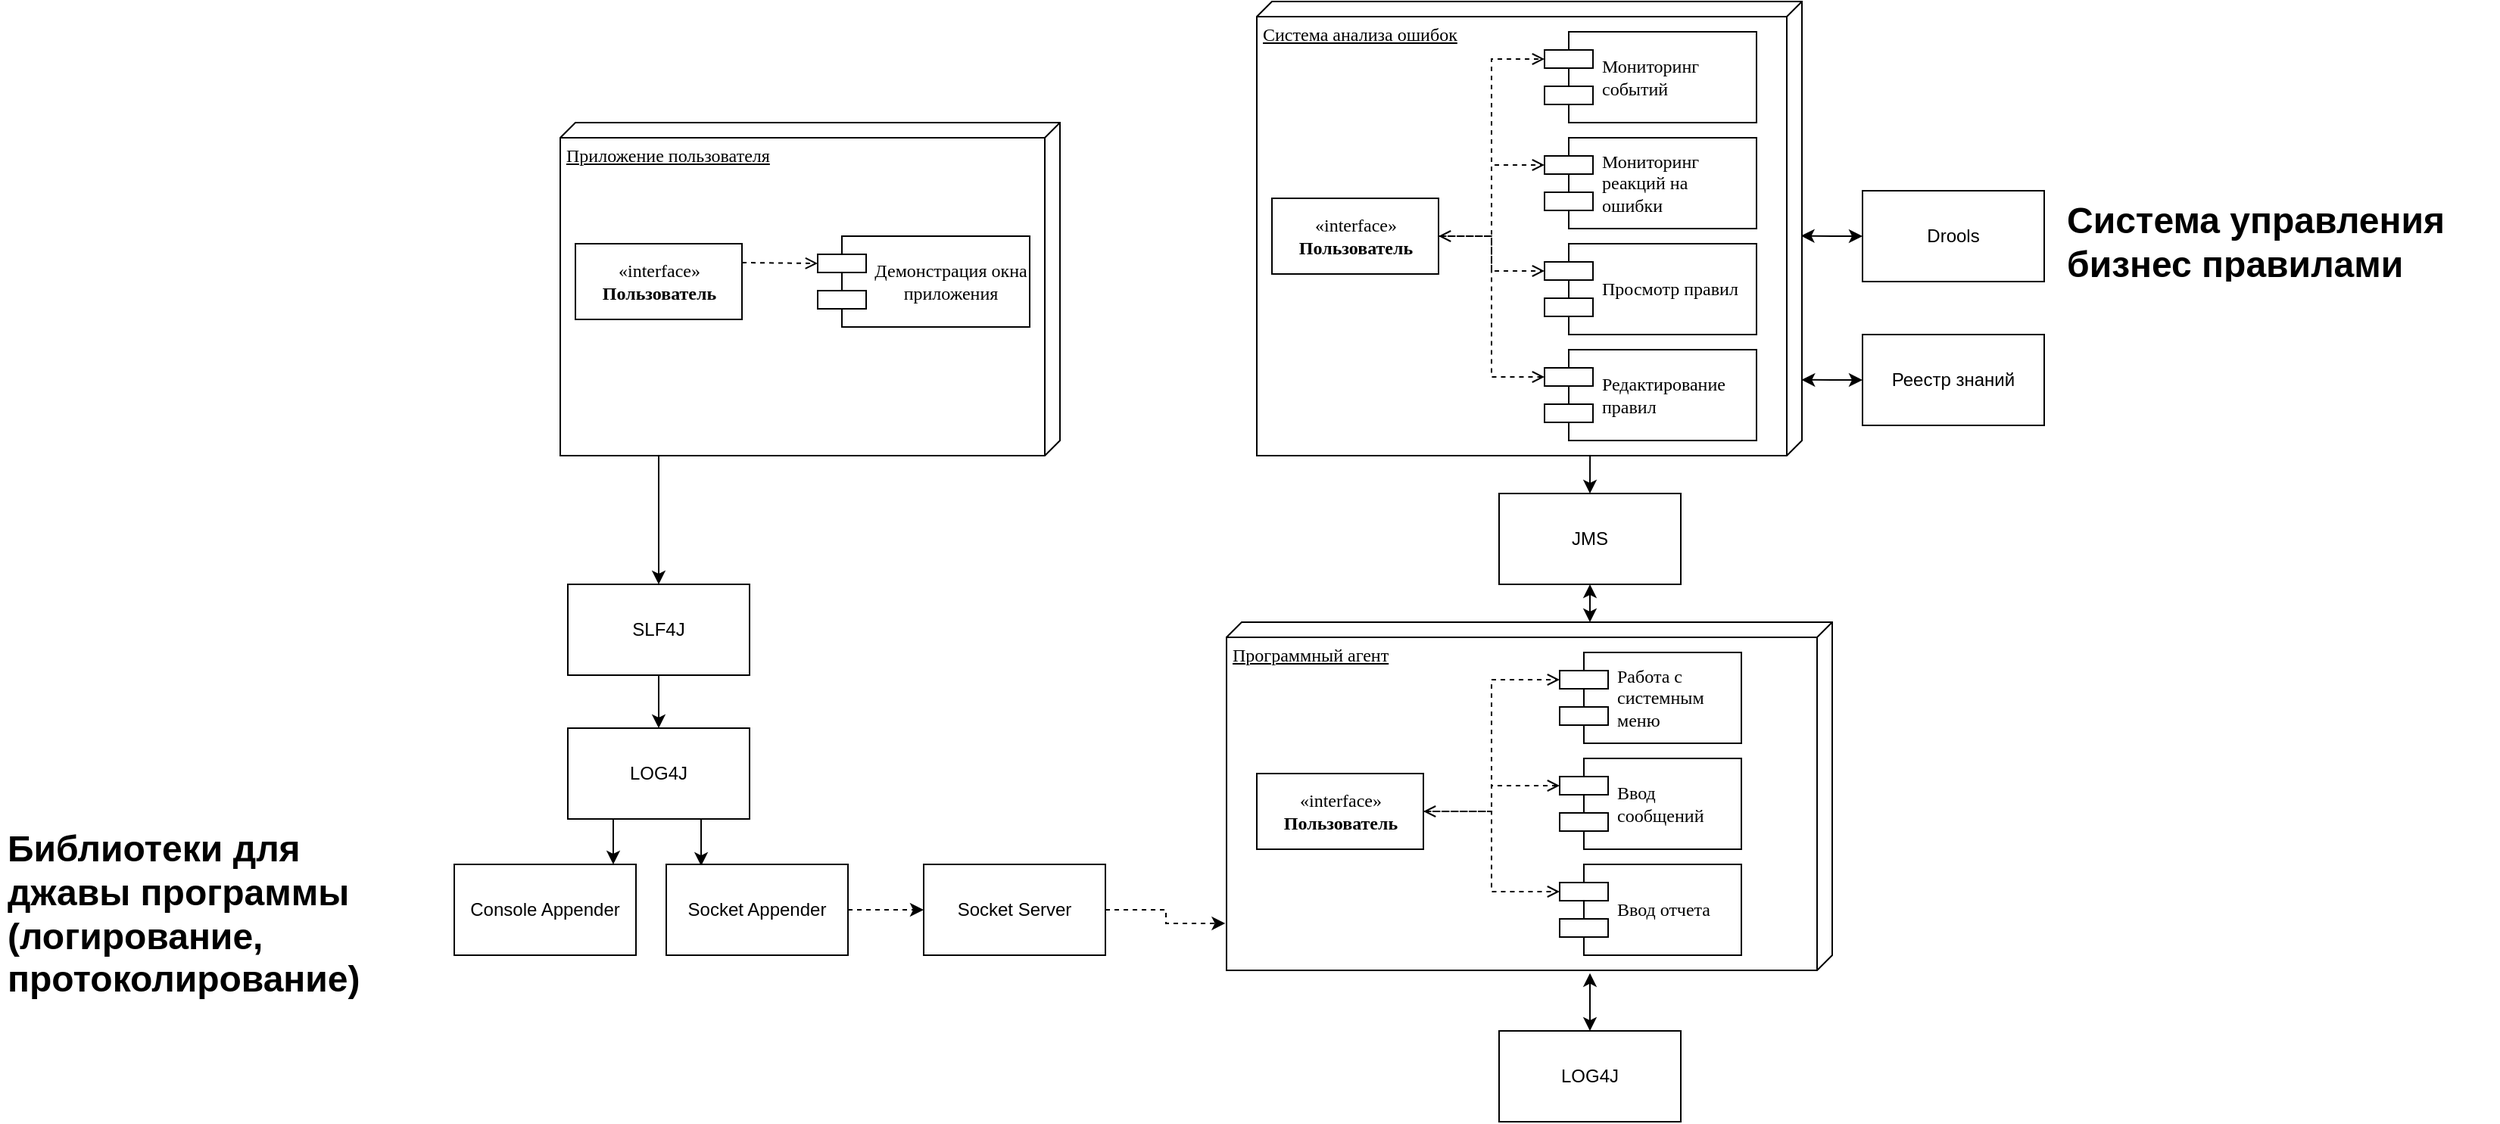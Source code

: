 <mxfile version="21.7.4" type="device">
  <diagram name="Page-1" id="5f0bae14-7c28-e335-631c-24af17079c00">
    <mxGraphModel dx="2609" dy="1682" grid="1" gridSize="10" guides="1" tooltips="1" connect="1" arrows="1" fold="1" page="1" pageScale="1" pageWidth="1100" pageHeight="850" background="none" math="0" shadow="0">
      <root>
        <mxCell id="0" />
        <mxCell id="1" parent="0" />
        <mxCell id="LLe29w_TeNFxhY9KEsax-7" style="edgeStyle=orthogonalEdgeStyle;rounded=0;orthogonalLoop=1;jettySize=auto;html=1;entryX=0.5;entryY=0;entryDx=0;entryDy=0;" edge="1" parent="1" source="39150e848f15840c-1" target="LLe29w_TeNFxhY9KEsax-6">
          <mxGeometry relative="1" as="geometry">
            <Array as="points">
              <mxPoint x="185" y="320" />
              <mxPoint x="185" y="320" />
            </Array>
          </mxGeometry>
        </mxCell>
        <mxCell id="39150e848f15840c-1" value="Приложение пользователя" style="verticalAlign=top;align=left;spacingTop=8;spacingLeft=2;spacingRight=12;shape=cube;size=10;direction=south;fontStyle=4;html=1;rounded=0;shadow=0;comic=0;labelBackgroundColor=none;strokeWidth=1;fontFamily=Verdana;fontSize=12" parent="1" vertex="1">
          <mxGeometry x="120" y="60" width="330" height="220" as="geometry" />
        </mxCell>
        <mxCell id="39150e848f15840c-2" value="Система анализа ошибок" style="verticalAlign=top;align=left;spacingTop=8;spacingLeft=2;spacingRight=12;shape=cube;size=10;direction=south;fontStyle=4;html=1;rounded=0;shadow=0;comic=0;labelBackgroundColor=none;strokeWidth=1;fontFamily=Verdana;fontSize=12" parent="1" vertex="1">
          <mxGeometry x="580" y="-20" width="360" height="300" as="geometry" />
        </mxCell>
        <mxCell id="39150e848f15840c-3" value="Программный агент" style="verticalAlign=top;align=left;spacingTop=8;spacingLeft=2;spacingRight=12;shape=cube;size=10;direction=south;fontStyle=4;html=1;rounded=0;shadow=0;comic=0;labelBackgroundColor=none;strokeWidth=1;fontFamily=Verdana;fontSize=12" parent="1" vertex="1">
          <mxGeometry x="560" y="390" width="400" height="230" as="geometry" />
        </mxCell>
        <mxCell id="39150e848f15840c-4" value="«interface»&lt;br&gt;&lt;b&gt;Пользователь&lt;/b&gt;" style="html=1;rounded=0;shadow=0;comic=0;labelBackgroundColor=none;strokeWidth=1;fontFamily=Verdana;fontSize=12;align=center;" parent="1" vertex="1">
          <mxGeometry x="130" y="140" width="110" height="50" as="geometry" />
        </mxCell>
        <mxCell id="39150e848f15840c-5" value="Демонстрация окна приложения" style="shape=component;align=center;spacingLeft=36;rounded=0;shadow=0;comic=0;labelBackgroundColor=none;strokeWidth=1;fontFamily=Verdana;fontSize=12;html=1;whiteSpace=wrap;" parent="1" vertex="1">
          <mxGeometry x="290" y="135" width="140" height="60" as="geometry" />
        </mxCell>
        <mxCell id="39150e848f15840c-7" value="Мониторинг событий" style="shape=component;align=left;spacingLeft=36;rounded=0;shadow=0;comic=0;labelBackgroundColor=none;strokeWidth=1;fontFamily=Verdana;fontSize=12;html=1;whiteSpace=wrap;" parent="1" vertex="1">
          <mxGeometry x="770" width="140" height="60" as="geometry" />
        </mxCell>
        <mxCell id="39150e848f15840c-10" value="Работа с системным меню" style="shape=component;align=left;spacingLeft=36;rounded=0;shadow=0;comic=0;labelBackgroundColor=none;strokeWidth=1;fontFamily=Verdana;fontSize=12;html=1;whiteSpace=wrap;" parent="1" vertex="1">
          <mxGeometry x="780" y="410" width="120" height="60" as="geometry" />
        </mxCell>
        <mxCell id="LLe29w_TeNFxhY9KEsax-46" style="edgeStyle=orthogonalEdgeStyle;rounded=0;orthogonalLoop=1;jettySize=auto;html=1;exitX=1;exitY=0.5;exitDx=0;exitDy=0;entryX=0;entryY=0.3;entryDx=0;entryDy=0;dashed=1;endArrow=open;endFill=0;" edge="1" parent="1" source="LLe29w_TeNFxhY9KEsax-1" target="39150e848f15840c-7">
          <mxGeometry relative="1" as="geometry" />
        </mxCell>
        <mxCell id="LLe29w_TeNFxhY9KEsax-47" style="edgeStyle=orthogonalEdgeStyle;rounded=0;orthogonalLoop=1;jettySize=auto;html=1;exitX=1;exitY=0.5;exitDx=0;exitDy=0;entryX=0;entryY=0.3;entryDx=0;entryDy=0;dashed=1;endArrow=open;endFill=0;" edge="1" parent="1" source="LLe29w_TeNFxhY9KEsax-1" target="LLe29w_TeNFxhY9KEsax-42">
          <mxGeometry relative="1" as="geometry" />
        </mxCell>
        <mxCell id="LLe29w_TeNFxhY9KEsax-48" style="edgeStyle=orthogonalEdgeStyle;rounded=0;orthogonalLoop=1;jettySize=auto;html=1;exitX=1;exitY=0.5;exitDx=0;exitDy=0;entryX=0;entryY=0.3;entryDx=0;entryDy=0;dashed=1;endArrow=open;endFill=0;" edge="1" parent="1" source="LLe29w_TeNFxhY9KEsax-1" target="LLe29w_TeNFxhY9KEsax-43">
          <mxGeometry relative="1" as="geometry" />
        </mxCell>
        <mxCell id="LLe29w_TeNFxhY9KEsax-49" style="edgeStyle=orthogonalEdgeStyle;rounded=0;orthogonalLoop=1;jettySize=auto;html=1;exitX=1;exitY=0.5;exitDx=0;exitDy=0;entryX=0;entryY=0.3;entryDx=0;entryDy=0;dashed=1;startArrow=open;startFill=0;endArrow=open;endFill=0;" edge="1" parent="1" source="LLe29w_TeNFxhY9KEsax-1" target="LLe29w_TeNFxhY9KEsax-44">
          <mxGeometry relative="1" as="geometry" />
        </mxCell>
        <mxCell id="LLe29w_TeNFxhY9KEsax-1" value="«interface»&lt;br&gt;&lt;b&gt;Пользователь&lt;/b&gt;" style="html=1;rounded=0;shadow=0;comic=0;labelBackgroundColor=none;strokeWidth=1;fontFamily=Verdana;fontSize=12;align=center;" vertex="1" parent="1">
          <mxGeometry x="590" y="110" width="110" height="50" as="geometry" />
        </mxCell>
        <mxCell id="LLe29w_TeNFxhY9KEsax-39" style="edgeStyle=orthogonalEdgeStyle;rounded=0;orthogonalLoop=1;jettySize=auto;html=1;exitX=1;exitY=0.5;exitDx=0;exitDy=0;entryX=0;entryY=0.3;entryDx=0;entryDy=0;dashed=1;endArrow=open;endFill=0;" edge="1" parent="1" source="LLe29w_TeNFxhY9KEsax-2" target="39150e848f15840c-10">
          <mxGeometry relative="1" as="geometry" />
        </mxCell>
        <mxCell id="LLe29w_TeNFxhY9KEsax-40" style="edgeStyle=orthogonalEdgeStyle;rounded=0;orthogonalLoop=1;jettySize=auto;html=1;exitX=1;exitY=0.5;exitDx=0;exitDy=0;entryX=0;entryY=0.3;entryDx=0;entryDy=0;dashed=1;endArrow=open;endFill=0;" edge="1" parent="1" source="LLe29w_TeNFxhY9KEsax-2" target="LLe29w_TeNFxhY9KEsax-37">
          <mxGeometry relative="1" as="geometry" />
        </mxCell>
        <mxCell id="LLe29w_TeNFxhY9KEsax-41" style="edgeStyle=orthogonalEdgeStyle;rounded=0;orthogonalLoop=1;jettySize=auto;html=1;exitX=1;exitY=0.5;exitDx=0;exitDy=0;entryX=0;entryY=0.3;entryDx=0;entryDy=0;startArrow=open;startFill=0;dashed=1;endArrow=open;endFill=0;" edge="1" parent="1" source="LLe29w_TeNFxhY9KEsax-2" target="LLe29w_TeNFxhY9KEsax-38">
          <mxGeometry relative="1" as="geometry" />
        </mxCell>
        <mxCell id="LLe29w_TeNFxhY9KEsax-2" value="«interface»&lt;br&gt;&lt;b&gt;Пользователь&lt;/b&gt;" style="html=1;rounded=0;shadow=0;comic=0;labelBackgroundColor=none;strokeWidth=1;fontFamily=Verdana;fontSize=12;align=center;" vertex="1" parent="1">
          <mxGeometry x="580" y="490" width="110" height="50" as="geometry" />
        </mxCell>
        <mxCell id="LLe29w_TeNFxhY9KEsax-3" value="" style="endArrow=open;dashed=1;html=1;rounded=0;entryX=0;entryY=0.3;entryDx=0;entryDy=0;exitX=1;exitY=0.25;exitDx=0;exitDy=0;startArrow=none;startFill=0;endFill=0;" edge="1" parent="1" source="39150e848f15840c-4" target="39150e848f15840c-5">
          <mxGeometry width="50" height="50" relative="1" as="geometry">
            <mxPoint x="520" y="430" as="sourcePoint" />
            <mxPoint x="570" y="380" as="targetPoint" />
          </mxGeometry>
        </mxCell>
        <mxCell id="LLe29w_TeNFxhY9KEsax-9" style="edgeStyle=orthogonalEdgeStyle;rounded=0;orthogonalLoop=1;jettySize=auto;html=1;exitX=0.5;exitY=1;exitDx=0;exitDy=0;entryX=0.5;entryY=0;entryDx=0;entryDy=0;" edge="1" parent="1" source="LLe29w_TeNFxhY9KEsax-6" target="LLe29w_TeNFxhY9KEsax-8">
          <mxGeometry relative="1" as="geometry" />
        </mxCell>
        <mxCell id="LLe29w_TeNFxhY9KEsax-6" value="SLF4J" style="rounded=0;whiteSpace=wrap;html=1;" vertex="1" parent="1">
          <mxGeometry x="125" y="365" width="120" height="60" as="geometry" />
        </mxCell>
        <mxCell id="LLe29w_TeNFxhY9KEsax-14" style="edgeStyle=orthogonalEdgeStyle;rounded=0;orthogonalLoop=1;jettySize=auto;html=1;exitX=0.25;exitY=1;exitDx=0;exitDy=0;entryX=0.875;entryY=0;entryDx=0;entryDy=0;entryPerimeter=0;" edge="1" parent="1" source="LLe29w_TeNFxhY9KEsax-8" target="LLe29w_TeNFxhY9KEsax-10">
          <mxGeometry relative="1" as="geometry" />
        </mxCell>
        <mxCell id="LLe29w_TeNFxhY9KEsax-15" style="edgeStyle=orthogonalEdgeStyle;rounded=0;orthogonalLoop=1;jettySize=auto;html=1;exitX=0.75;exitY=1;exitDx=0;exitDy=0;entryX=0.192;entryY=0.017;entryDx=0;entryDy=0;entryPerimeter=0;" edge="1" parent="1" source="LLe29w_TeNFxhY9KEsax-8" target="LLe29w_TeNFxhY9KEsax-11">
          <mxGeometry relative="1" as="geometry" />
        </mxCell>
        <mxCell id="LLe29w_TeNFxhY9KEsax-8" value="LOG4J" style="rounded=0;whiteSpace=wrap;html=1;" vertex="1" parent="1">
          <mxGeometry x="125" y="460" width="120" height="60" as="geometry" />
        </mxCell>
        <mxCell id="LLe29w_TeNFxhY9KEsax-10" value="Console Appender" style="rounded=0;whiteSpace=wrap;html=1;" vertex="1" parent="1">
          <mxGeometry x="50" y="550" width="120" height="60" as="geometry" />
        </mxCell>
        <mxCell id="LLe29w_TeNFxhY9KEsax-32" style="edgeStyle=orthogonalEdgeStyle;rounded=0;orthogonalLoop=1;jettySize=auto;html=1;exitX=1;exitY=0.5;exitDx=0;exitDy=0;dashed=1;" edge="1" parent="1" source="LLe29w_TeNFxhY9KEsax-11" target="LLe29w_TeNFxhY9KEsax-18">
          <mxGeometry relative="1" as="geometry" />
        </mxCell>
        <mxCell id="LLe29w_TeNFxhY9KEsax-11" value="Socket Appender" style="rounded=0;whiteSpace=wrap;html=1;" vertex="1" parent="1">
          <mxGeometry x="190" y="550" width="120" height="60" as="geometry" />
        </mxCell>
        <mxCell id="LLe29w_TeNFxhY9KEsax-16" value="&lt;h1&gt;Библиотеки для джавы программы (логирование, протоколирование)&lt;/h1&gt;" style="text;html=1;strokeColor=none;fillColor=none;spacing=5;spacingTop=-20;whiteSpace=wrap;overflow=hidden;rounded=0;" vertex="1" parent="1">
          <mxGeometry x="-250" y="520" width="240" height="160" as="geometry" />
        </mxCell>
        <mxCell id="LLe29w_TeNFxhY9KEsax-33" style="edgeStyle=orthogonalEdgeStyle;rounded=0;orthogonalLoop=1;jettySize=auto;html=1;exitX=1;exitY=0.5;exitDx=0;exitDy=0;entryX=0.865;entryY=1.002;entryDx=0;entryDy=0;entryPerimeter=0;dashed=1;" edge="1" parent="1" source="LLe29w_TeNFxhY9KEsax-18" target="39150e848f15840c-3">
          <mxGeometry relative="1" as="geometry" />
        </mxCell>
        <mxCell id="LLe29w_TeNFxhY9KEsax-18" value="Socket Server" style="rounded=0;whiteSpace=wrap;html=1;" vertex="1" parent="1">
          <mxGeometry x="360" y="550" width="120" height="60" as="geometry" />
        </mxCell>
        <mxCell id="LLe29w_TeNFxhY9KEsax-31" style="edgeStyle=orthogonalEdgeStyle;rounded=0;orthogonalLoop=1;jettySize=auto;html=1;entryX=1.008;entryY=0.4;entryDx=0;entryDy=0;entryPerimeter=0;startArrow=classic;startFill=1;" edge="1" parent="1" source="LLe29w_TeNFxhY9KEsax-19" target="39150e848f15840c-3">
          <mxGeometry relative="1" as="geometry" />
        </mxCell>
        <mxCell id="LLe29w_TeNFxhY9KEsax-19" value="LOG4J" style="rounded=0;whiteSpace=wrap;html=1;" vertex="1" parent="1">
          <mxGeometry x="740" y="660" width="120" height="60" as="geometry" />
        </mxCell>
        <mxCell id="LLe29w_TeNFxhY9KEsax-35" style="edgeStyle=orthogonalEdgeStyle;rounded=0;orthogonalLoop=1;jettySize=auto;html=1;entryX=0;entryY=0.4;entryDx=0;entryDy=0;entryPerimeter=0;startArrow=classic;startFill=1;" edge="1" parent="1" source="LLe29w_TeNFxhY9KEsax-30" target="39150e848f15840c-3">
          <mxGeometry relative="1" as="geometry" />
        </mxCell>
        <mxCell id="LLe29w_TeNFxhY9KEsax-59" style="edgeStyle=orthogonalEdgeStyle;rounded=0;orthogonalLoop=1;jettySize=auto;html=1;exitX=0.5;exitY=0;exitDx=0;exitDy=0;endArrow=none;endFill=0;startArrow=classic;startFill=1;" edge="1" parent="1" source="LLe29w_TeNFxhY9KEsax-30">
          <mxGeometry relative="1" as="geometry">
            <mxPoint x="800.056" y="280.0" as="targetPoint" />
          </mxGeometry>
        </mxCell>
        <mxCell id="LLe29w_TeNFxhY9KEsax-30" value="JMS" style="rounded=0;whiteSpace=wrap;html=1;" vertex="1" parent="1">
          <mxGeometry x="740" y="305" width="120" height="60" as="geometry" />
        </mxCell>
        <mxCell id="LLe29w_TeNFxhY9KEsax-37" value="Ввод сообщений" style="shape=component;align=left;spacingLeft=36;rounded=0;shadow=0;comic=0;labelBackgroundColor=none;strokeWidth=1;fontFamily=Verdana;fontSize=12;html=1;whiteSpace=wrap;" vertex="1" parent="1">
          <mxGeometry x="780" y="480" width="120" height="60" as="geometry" />
        </mxCell>
        <mxCell id="LLe29w_TeNFxhY9KEsax-38" value="Ввод отчета" style="shape=component;align=left;spacingLeft=36;rounded=0;shadow=0;comic=0;labelBackgroundColor=none;strokeWidth=1;fontFamily=Verdana;fontSize=12;html=1;whiteSpace=wrap;" vertex="1" parent="1">
          <mxGeometry x="780" y="550" width="120" height="60" as="geometry" />
        </mxCell>
        <mxCell id="LLe29w_TeNFxhY9KEsax-42" value="Мониторинг реакций на ошибки&amp;nbsp;" style="shape=component;align=left;spacingLeft=36;rounded=0;shadow=0;comic=0;labelBackgroundColor=none;strokeWidth=1;fontFamily=Verdana;fontSize=12;html=1;whiteSpace=wrap;" vertex="1" parent="1">
          <mxGeometry x="770" y="70" width="140" height="60" as="geometry" />
        </mxCell>
        <mxCell id="LLe29w_TeNFxhY9KEsax-43" value="Просмотр правил" style="shape=component;align=left;spacingLeft=36;rounded=0;shadow=0;comic=0;labelBackgroundColor=none;strokeWidth=1;fontFamily=Verdana;fontSize=12;html=1;whiteSpace=wrap;" vertex="1" parent="1">
          <mxGeometry x="770" y="140" width="140" height="60" as="geometry" />
        </mxCell>
        <mxCell id="LLe29w_TeNFxhY9KEsax-44" value="Редактирование правил" style="shape=component;align=left;spacingLeft=36;rounded=0;shadow=0;comic=0;labelBackgroundColor=none;strokeWidth=1;fontFamily=Verdana;fontSize=12;html=1;whiteSpace=wrap;" vertex="1" parent="1">
          <mxGeometry x="770" y="210" width="140" height="60" as="geometry" />
        </mxCell>
        <mxCell id="LLe29w_TeNFxhY9KEsax-58" style="edgeStyle=orthogonalEdgeStyle;rounded=0;orthogonalLoop=1;jettySize=auto;html=1;exitX=0;exitY=0.5;exitDx=0;exitDy=0;entryX=0.833;entryY=0.001;entryDx=0;entryDy=0;entryPerimeter=0;startArrow=classic;startFill=1;" edge="1" parent="1" source="LLe29w_TeNFxhY9KEsax-53" target="39150e848f15840c-2">
          <mxGeometry relative="1" as="geometry" />
        </mxCell>
        <mxCell id="LLe29w_TeNFxhY9KEsax-53" value="Реестр знаний" style="rounded=0;whiteSpace=wrap;html=1;" vertex="1" parent="1">
          <mxGeometry x="980" y="200" width="120" height="60" as="geometry" />
        </mxCell>
        <mxCell id="LLe29w_TeNFxhY9KEsax-57" style="edgeStyle=orthogonalEdgeStyle;rounded=0;orthogonalLoop=1;jettySize=auto;html=1;exitX=0;exitY=0.5;exitDx=0;exitDy=0;entryX=0.516;entryY=0.002;entryDx=0;entryDy=0;entryPerimeter=0;startArrow=classic;startFill=1;" edge="1" parent="1" source="LLe29w_TeNFxhY9KEsax-54" target="39150e848f15840c-2">
          <mxGeometry relative="1" as="geometry" />
        </mxCell>
        <mxCell id="LLe29w_TeNFxhY9KEsax-54" value="Drools" style="rounded=0;whiteSpace=wrap;html=1;" vertex="1" parent="1">
          <mxGeometry x="980" y="105" width="120" height="60" as="geometry" />
        </mxCell>
        <mxCell id="LLe29w_TeNFxhY9KEsax-55" value="&lt;h1&gt;Система управления бизнес правилами&lt;/h1&gt;" style="text;html=1;strokeColor=none;fillColor=none;spacing=5;spacingTop=-20;whiteSpace=wrap;overflow=hidden;rounded=0;" vertex="1" parent="1">
          <mxGeometry x="1110" y="105" width="290" height="60" as="geometry" />
        </mxCell>
      </root>
    </mxGraphModel>
  </diagram>
</mxfile>
